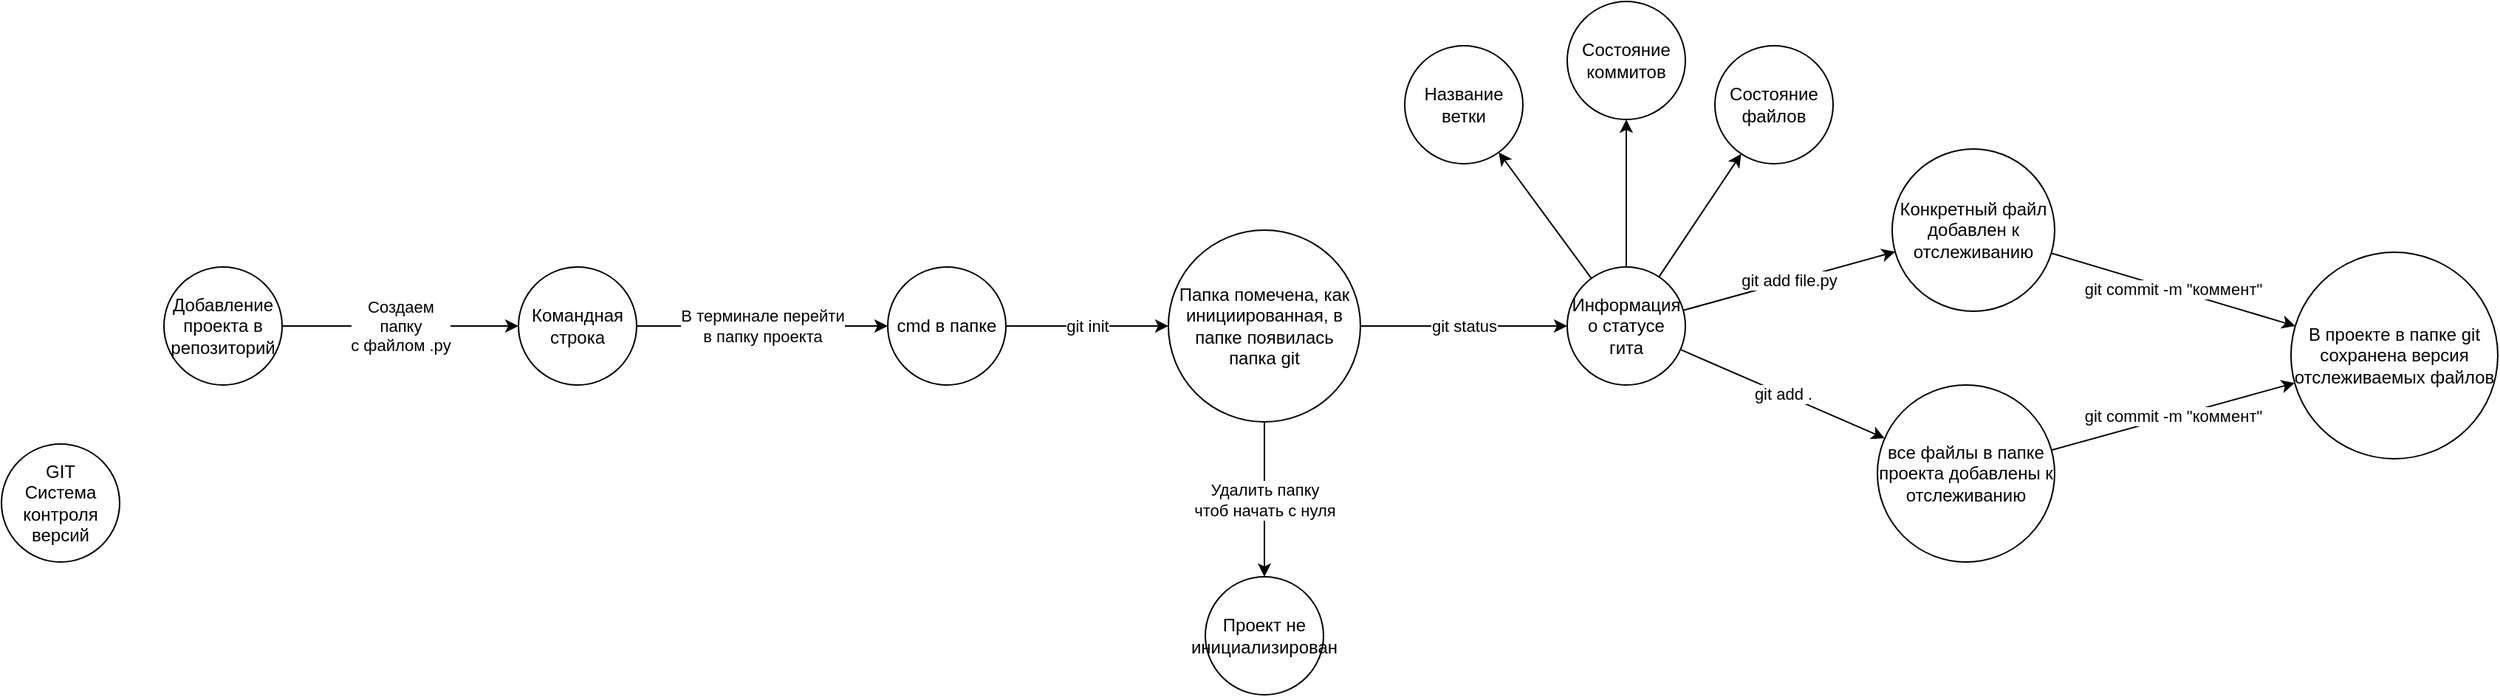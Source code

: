 <mxfile version="25.0.3">
  <diagram name="Страница — 1" id="v2hwKiddZkDPaN1PDf2q">
    <mxGraphModel dx="1050" dy="1734" grid="1" gridSize="10" guides="1" tooltips="1" connect="1" arrows="1" fold="1" page="1" pageScale="1" pageWidth="827" pageHeight="1169" math="0" shadow="0">
      <root>
        <mxCell id="0" />
        <mxCell id="1" parent="0" />
        <mxCell id="wyXF9gdrhZRpSDo4kUH7-1" value="GIT&lt;br&gt;Система контроля версий" style="ellipse;whiteSpace=wrap;html=1;aspect=fixed;" vertex="1" parent="1">
          <mxGeometry x="370" y="280" width="80" height="80" as="geometry" />
        </mxCell>
        <mxCell id="wyXF9gdrhZRpSDo4kUH7-2" value="Добавление проекта в репозиторий" style="ellipse;whiteSpace=wrap;html=1;aspect=fixed;" vertex="1" parent="1">
          <mxGeometry x="480" y="160" width="80" height="80" as="geometry" />
        </mxCell>
        <mxCell id="wyXF9gdrhZRpSDo4kUH7-3" value="Создаем&lt;div&gt;папку&lt;/div&gt;&lt;div&gt;с файлом .py&lt;/div&gt;" style="endArrow=classic;html=1;rounded=0;" edge="1" parent="1" source="wyXF9gdrhZRpSDo4kUH7-2" target="wyXF9gdrhZRpSDo4kUH7-4">
          <mxGeometry width="50" height="50" relative="1" as="geometry">
            <mxPoint x="390" y="340" as="sourcePoint" />
            <mxPoint x="720" y="200" as="targetPoint" />
          </mxGeometry>
        </mxCell>
        <mxCell id="wyXF9gdrhZRpSDo4kUH7-4" value="Командная строка" style="ellipse;whiteSpace=wrap;html=1;aspect=fixed;" vertex="1" parent="1">
          <mxGeometry x="720" y="160" width="80" height="80" as="geometry" />
        </mxCell>
        <mxCell id="wyXF9gdrhZRpSDo4kUH7-5" value="В терминале перейти&lt;div&gt;в папку проекта&lt;/div&gt;" style="endArrow=classic;html=1;rounded=0;" edge="1" parent="1" source="wyXF9gdrhZRpSDo4kUH7-4" target="wyXF9gdrhZRpSDo4kUH7-6">
          <mxGeometry width="50" height="50" relative="1" as="geometry">
            <mxPoint x="710" y="340" as="sourcePoint" />
            <mxPoint x="1010" y="200" as="targetPoint" />
            <mxPoint as="offset" />
          </mxGeometry>
        </mxCell>
        <mxCell id="wyXF9gdrhZRpSDo4kUH7-6" value="cmd в папке" style="ellipse;whiteSpace=wrap;html=1;aspect=fixed;" vertex="1" parent="1">
          <mxGeometry x="970" y="160" width="80" height="80" as="geometry" />
        </mxCell>
        <mxCell id="wyXF9gdrhZRpSDo4kUH7-7" value="git init" style="endArrow=classic;html=1;rounded=0;" edge="1" parent="1" source="wyXF9gdrhZRpSDo4kUH7-6" target="wyXF9gdrhZRpSDo4kUH7-9">
          <mxGeometry width="50" height="50" relative="1" as="geometry">
            <mxPoint x="1110" y="340" as="sourcePoint" />
            <mxPoint x="1250" y="200" as="targetPoint" />
          </mxGeometry>
        </mxCell>
        <mxCell id="wyXF9gdrhZRpSDo4kUH7-9" value="Папка помечена, как инициированная, в папке появилась папка git" style="ellipse;whiteSpace=wrap;html=1;aspect=fixed;" vertex="1" parent="1">
          <mxGeometry x="1160" y="135" width="130" height="130" as="geometry" />
        </mxCell>
        <mxCell id="wyXF9gdrhZRpSDo4kUH7-10" value="Удалить папку&lt;br&gt;чтоб начать с нуля" style="endArrow=classic;html=1;rounded=0;" edge="1" parent="1" source="wyXF9gdrhZRpSDo4kUH7-9" target="wyXF9gdrhZRpSDo4kUH7-11">
          <mxGeometry width="50" height="50" relative="1" as="geometry">
            <mxPoint x="1110" y="340" as="sourcePoint" />
            <mxPoint x="1225" y="410" as="targetPoint" />
          </mxGeometry>
        </mxCell>
        <mxCell id="wyXF9gdrhZRpSDo4kUH7-11" value="Проект не инициализирован" style="ellipse;whiteSpace=wrap;html=1;aspect=fixed;" vertex="1" parent="1">
          <mxGeometry x="1185" y="370" width="80" height="80" as="geometry" />
        </mxCell>
        <mxCell id="wyXF9gdrhZRpSDo4kUH7-12" value="git status" style="endArrow=classic;html=1;rounded=0;" edge="1" parent="1" source="wyXF9gdrhZRpSDo4kUH7-9" target="wyXF9gdrhZRpSDo4kUH7-13">
          <mxGeometry width="50" height="50" relative="1" as="geometry">
            <mxPoint x="1110" y="340" as="sourcePoint" />
            <mxPoint x="1470" y="200" as="targetPoint" />
          </mxGeometry>
        </mxCell>
        <mxCell id="wyXF9gdrhZRpSDo4kUH7-13" value="Информация о статусе гита" style="ellipse;whiteSpace=wrap;html=1;aspect=fixed;" vertex="1" parent="1">
          <mxGeometry x="1430" y="160" width="80" height="80" as="geometry" />
        </mxCell>
        <mxCell id="wyXF9gdrhZRpSDo4kUH7-14" value="" style="endArrow=classic;html=1;rounded=0;" edge="1" parent="1" source="wyXF9gdrhZRpSDo4kUH7-13" target="wyXF9gdrhZRpSDo4kUH7-15">
          <mxGeometry width="50" height="50" relative="1" as="geometry">
            <mxPoint x="1110" y="340" as="sourcePoint" />
            <mxPoint x="1360" y="50" as="targetPoint" />
          </mxGeometry>
        </mxCell>
        <mxCell id="wyXF9gdrhZRpSDo4kUH7-15" value="Название ветки" style="ellipse;whiteSpace=wrap;html=1;aspect=fixed;" vertex="1" parent="1">
          <mxGeometry x="1320" y="10" width="80" height="80" as="geometry" />
        </mxCell>
        <mxCell id="wyXF9gdrhZRpSDo4kUH7-16" value="" style="endArrow=classic;html=1;rounded=0;" edge="1" parent="1" source="wyXF9gdrhZRpSDo4kUH7-13" target="wyXF9gdrhZRpSDo4kUH7-17">
          <mxGeometry width="50" height="50" relative="1" as="geometry">
            <mxPoint x="1430" y="230" as="sourcePoint" />
            <mxPoint x="1470" y="20" as="targetPoint" />
          </mxGeometry>
        </mxCell>
        <mxCell id="wyXF9gdrhZRpSDo4kUH7-17" value="Состояние коммитов" style="ellipse;whiteSpace=wrap;html=1;aspect=fixed;" vertex="1" parent="1">
          <mxGeometry x="1430" y="-20" width="80" height="80" as="geometry" />
        </mxCell>
        <mxCell id="wyXF9gdrhZRpSDo4kUH7-18" value="" style="endArrow=classic;html=1;rounded=0;" edge="1" parent="1" source="wyXF9gdrhZRpSDo4kUH7-13" target="wyXF9gdrhZRpSDo4kUH7-19">
          <mxGeometry width="50" height="50" relative="1" as="geometry">
            <mxPoint x="1430" y="230" as="sourcePoint" />
            <mxPoint x="1570" y="40" as="targetPoint" />
          </mxGeometry>
        </mxCell>
        <mxCell id="wyXF9gdrhZRpSDo4kUH7-19" value="Состояние файлов" style="ellipse;whiteSpace=wrap;html=1;aspect=fixed;" vertex="1" parent="1">
          <mxGeometry x="1530" y="10" width="80" height="80" as="geometry" />
        </mxCell>
        <mxCell id="wyXF9gdrhZRpSDo4kUH7-20" value="git add ." style="endArrow=classic;html=1;rounded=0;" edge="1" parent="1" source="wyXF9gdrhZRpSDo4kUH7-13" target="wyXF9gdrhZRpSDo4kUH7-21">
          <mxGeometry width="50" height="50" relative="1" as="geometry">
            <mxPoint x="1430" y="230" as="sourcePoint" />
            <mxPoint x="1740" y="200" as="targetPoint" />
          </mxGeometry>
        </mxCell>
        <mxCell id="wyXF9gdrhZRpSDo4kUH7-21" value="все файлы в папке проекта добавлены к отслеживанию" style="ellipse;whiteSpace=wrap;html=1;aspect=fixed;" vertex="1" parent="1">
          <mxGeometry x="1640" y="240" width="120" height="120" as="geometry" />
        </mxCell>
        <mxCell id="wyXF9gdrhZRpSDo4kUH7-22" value="git add file.py" style="endArrow=classic;html=1;rounded=0;" edge="1" parent="1" source="wyXF9gdrhZRpSDo4kUH7-13" target="wyXF9gdrhZRpSDo4kUH7-23">
          <mxGeometry width="50" height="50" relative="1" as="geometry">
            <mxPoint x="1430" y="230" as="sourcePoint" />
            <mxPoint x="1770" y="140" as="targetPoint" />
          </mxGeometry>
        </mxCell>
        <mxCell id="wyXF9gdrhZRpSDo4kUH7-23" value="Конкретный файл добавлен к отслеживанию" style="ellipse;whiteSpace=wrap;html=1;aspect=fixed;" vertex="1" parent="1">
          <mxGeometry x="1650" y="80" width="110" height="110" as="geometry" />
        </mxCell>
        <mxCell id="wyXF9gdrhZRpSDo4kUH7-24" value="git commit -m &quot;коммент&quot;" style="endArrow=classic;html=1;rounded=0;" edge="1" parent="1" source="wyXF9gdrhZRpSDo4kUH7-21" target="wyXF9gdrhZRpSDo4kUH7-25">
          <mxGeometry width="50" height="50" relative="1" as="geometry">
            <mxPoint x="1870" y="230" as="sourcePoint" />
            <mxPoint x="1920" y="180" as="targetPoint" />
          </mxGeometry>
        </mxCell>
        <mxCell id="wyXF9gdrhZRpSDo4kUH7-25" value="В проекте в папке git сохранена версия отслеживаемых файлов" style="ellipse;whiteSpace=wrap;html=1;aspect=fixed;" vertex="1" parent="1">
          <mxGeometry x="1920" y="150" width="140" height="140" as="geometry" />
        </mxCell>
        <mxCell id="wyXF9gdrhZRpSDo4kUH7-26" value="git commit -m &quot;коммент&quot;" style="endArrow=classic;html=1;rounded=0;" edge="1" parent="1" source="wyXF9gdrhZRpSDo4kUH7-23" target="wyXF9gdrhZRpSDo4kUH7-25">
          <mxGeometry width="50" height="50" relative="1" as="geometry">
            <mxPoint x="1768" y="296" as="sourcePoint" />
            <mxPoint x="1981" y="244" as="targetPoint" />
          </mxGeometry>
        </mxCell>
      </root>
    </mxGraphModel>
  </diagram>
</mxfile>
